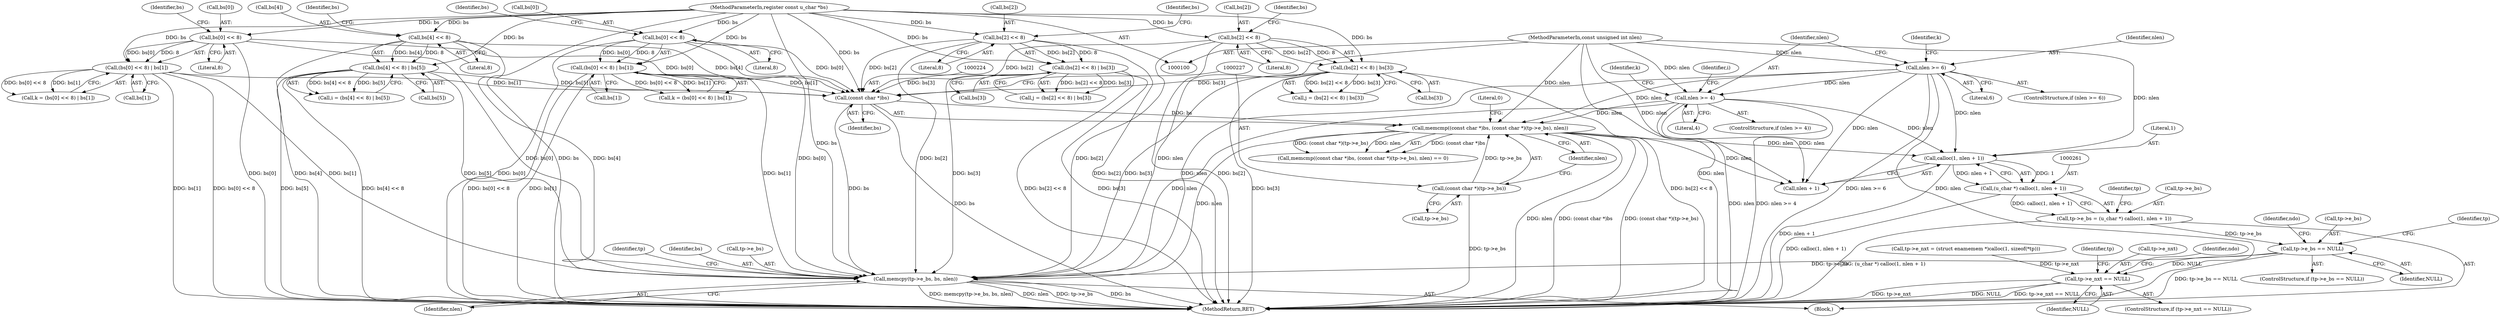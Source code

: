 digraph "1_tcpdump_730fc35968c5433b9e2a829779057f4f9495dc51_1@API" {
"1000262" [label="(Call,calloc(1, nlen + 1))"];
"1000222" [label="(Call,memcmp((const char *)bs, (const char *)(tp->e_bs), nlen))"];
"1000223" [label="(Call,(const char *)bs)"];
"1000167" [label="(Call,bs[2] << 8)"];
"1000102" [label="(MethodParameterIn,register const u_char *bs)"];
"1000156" [label="(Call,bs[0] << 8)"];
"1000139" [label="(Call,bs[4] << 8)"];
"1000117" [label="(Call,bs[0] << 8)"];
"1000116" [label="(Call,(bs[0] << 8) | bs[1])"];
"1000155" [label="(Call,(bs[0] << 8) | bs[1])"];
"1000166" [label="(Call,(bs[2] << 8) | bs[3])"];
"1000128" [label="(Call,bs[2] << 8)"];
"1000138" [label="(Call,(bs[4] << 8) | bs[5])"];
"1000127" [label="(Call,(bs[2] << 8) | bs[3])"];
"1000226" [label="(Call,(const char *)(tp->e_bs))"];
"1000149" [label="(Call,nlen >= 4)"];
"1000110" [label="(Call,nlen >= 6)"];
"1000103" [label="(MethodParameterIn,const unsigned int nlen)"];
"1000260" [label="(Call,(u_char *) calloc(1, nlen + 1))"];
"1000256" [label="(Call,tp->e_bs = (u_char *) calloc(1, nlen + 1))"];
"1000268" [label="(Call,tp->e_bs == NULL)"];
"1000276" [label="(Call,memcpy(tp->e_bs, bs, nlen))"];
"1000294" [label="(Call,tp->e_nxt == NULL)"];
"1000148" [label="(ControlStructure,if (nlen >= 4))"];
"1000110" [label="(Call,nlen >= 6)"];
"1000155" [label="(Call,(bs[0] << 8) | bs[1])"];
"1000294" [label="(Call,tp->e_nxt == NULL)"];
"1000293" [label="(ControlStructure,if (tp->e_nxt == NULL))"];
"1000284" [label="(Identifier,tp)"];
"1000161" [label="(Call,bs[1])"];
"1000276" [label="(Call,memcpy(tp->e_bs, bs, nlen))"];
"1000281" [label="(Identifier,nlen)"];
"1000272" [label="(Identifier,NULL)"];
"1000295" [label="(Call,tp->e_nxt)"];
"1000114" [label="(Call,k = (bs[0] << 8) | bs[1])"];
"1000103" [label="(MethodParameterIn,const unsigned int nlen)"];
"1000167" [label="(Call,bs[2] << 8)"];
"1000157" [label="(Call,bs[0])"];
"1000300" [label="(Identifier,ndo)"];
"1000172" [label="(Call,bs[3])"];
"1000154" [label="(Identifier,k)"];
"1000139" [label="(Call,bs[4] << 8)"];
"1000171" [label="(Literal,8)"];
"1000225" [label="(Identifier,bs)"];
"1000162" [label="(Identifier,bs)"];
"1000267" [label="(ControlStructure,if (tp->e_bs == NULL))"];
"1000104" [label="(Block,)"];
"1000153" [label="(Call,k = (bs[0] << 8) | bs[1])"];
"1000150" [label="(Identifier,nlen)"];
"1000160" [label="(Literal,8)"];
"1000164" [label="(Call,j = (bs[2] << 8) | bs[3])"];
"1000232" [label="(Literal,0)"];
"1000222" [label="(Call,memcmp((const char *)bs, (const char *)(tp->e_bs), nlen))"];
"1000221" [label="(Call,memcmp((const char *)bs, (const char *)(tp->e_bs), nlen) == 0)"];
"1000121" [label="(Literal,8)"];
"1000129" [label="(Call,bs[2])"];
"1000102" [label="(MethodParameterIn,register const u_char *bs)"];
"1000168" [label="(Call,bs[2])"];
"1000128" [label="(Call,bs[2] << 8)"];
"1000268" [label="(Call,tp->e_bs == NULL)"];
"1000274" [label="(Identifier,ndo)"];
"1000280" [label="(Identifier,bs)"];
"1000122" [label="(Call,bs[1])"];
"1000298" [label="(Identifier,NULL)"];
"1000226" [label="(Call,(const char *)(tp->e_bs))"];
"1000277" [label="(Call,tp->e_bs)"];
"1000140" [label="(Call,bs[4])"];
"1000257" [label="(Call,tp->e_bs)"];
"1000145" [label="(Identifier,bs)"];
"1000262" [label="(Call,calloc(1, nlen + 1))"];
"1000180" [label="(Identifier,i)"];
"1000125" [label="(Call,j = (bs[2] << 8) | bs[3])"];
"1000116" [label="(Call,(bs[0] << 8) | bs[1])"];
"1000173" [label="(Identifier,bs)"];
"1000127" [label="(Call,(bs[2] << 8) | bs[3])"];
"1000118" [label="(Call,bs[0])"];
"1000115" [label="(Identifier,k)"];
"1000231" [label="(Identifier,nlen)"];
"1000282" [label="(Call,tp->e_nxt = (struct enamemem *)calloc(1, sizeof(*tp)))"];
"1000260" [label="(Call,(u_char *) calloc(1, nlen + 1))"];
"1000269" [label="(Call,tp->e_bs)"];
"1000228" [label="(Call,tp->e_bs)"];
"1000138" [label="(Call,(bs[4] << 8) | bs[5])"];
"1000112" [label="(Literal,6)"];
"1000117" [label="(Call,bs[0] << 8)"];
"1000149" [label="(Call,nlen >= 4)"];
"1000256" [label="(Call,tp->e_bs = (u_char *) calloc(1, nlen + 1))"];
"1000109" [label="(ControlStructure,if (nlen >= 6))"];
"1000278" [label="(Identifier,tp)"];
"1000166" [label="(Call,(bs[2] << 8) | bs[3])"];
"1000270" [label="(Identifier,tp)"];
"1000151" [label="(Literal,4)"];
"1000144" [label="(Call,bs[5])"];
"1000143" [label="(Literal,8)"];
"1000264" [label="(Call,nlen + 1)"];
"1000132" [label="(Literal,8)"];
"1000156" [label="(Call,bs[0] << 8)"];
"1000303" [label="(Identifier,tp)"];
"1000304" [label="(MethodReturn,RET)"];
"1000263" [label="(Literal,1)"];
"1000123" [label="(Identifier,bs)"];
"1000133" [label="(Call,bs[3])"];
"1000223" [label="(Call,(const char *)bs)"];
"1000136" [label="(Call,i = (bs[4] << 8) | bs[5])"];
"1000134" [label="(Identifier,bs)"];
"1000111" [label="(Identifier,nlen)"];
"1000262" -> "1000260"  [label="AST: "];
"1000262" -> "1000264"  [label="CFG: "];
"1000263" -> "1000262"  [label="AST: "];
"1000264" -> "1000262"  [label="AST: "];
"1000260" -> "1000262"  [label="CFG: "];
"1000262" -> "1000304"  [label="DDG: nlen + 1"];
"1000262" -> "1000260"  [label="DDG: 1"];
"1000262" -> "1000260"  [label="DDG: nlen + 1"];
"1000222" -> "1000262"  [label="DDG: nlen"];
"1000149" -> "1000262"  [label="DDG: nlen"];
"1000110" -> "1000262"  [label="DDG: nlen"];
"1000103" -> "1000262"  [label="DDG: nlen"];
"1000222" -> "1000221"  [label="AST: "];
"1000222" -> "1000231"  [label="CFG: "];
"1000223" -> "1000222"  [label="AST: "];
"1000226" -> "1000222"  [label="AST: "];
"1000231" -> "1000222"  [label="AST: "];
"1000232" -> "1000222"  [label="CFG: "];
"1000222" -> "1000304"  [label="DDG: (const char *)bs"];
"1000222" -> "1000304"  [label="DDG: (const char *)(tp->e_bs)"];
"1000222" -> "1000304"  [label="DDG: nlen"];
"1000222" -> "1000221"  [label="DDG: (const char *)bs"];
"1000222" -> "1000221"  [label="DDG: (const char *)(tp->e_bs)"];
"1000222" -> "1000221"  [label="DDG: nlen"];
"1000223" -> "1000222"  [label="DDG: bs"];
"1000226" -> "1000222"  [label="DDG: tp->e_bs"];
"1000149" -> "1000222"  [label="DDG: nlen"];
"1000110" -> "1000222"  [label="DDG: nlen"];
"1000103" -> "1000222"  [label="DDG: nlen"];
"1000222" -> "1000264"  [label="DDG: nlen"];
"1000222" -> "1000276"  [label="DDG: nlen"];
"1000223" -> "1000225"  [label="CFG: "];
"1000224" -> "1000223"  [label="AST: "];
"1000225" -> "1000223"  [label="AST: "];
"1000227" -> "1000223"  [label="CFG: "];
"1000223" -> "1000304"  [label="DDG: bs"];
"1000167" -> "1000223"  [label="DDG: bs[2]"];
"1000156" -> "1000223"  [label="DDG: bs[0]"];
"1000139" -> "1000223"  [label="DDG: bs[4]"];
"1000117" -> "1000223"  [label="DDG: bs[0]"];
"1000116" -> "1000223"  [label="DDG: bs[1]"];
"1000155" -> "1000223"  [label="DDG: bs[1]"];
"1000166" -> "1000223"  [label="DDG: bs[3]"];
"1000128" -> "1000223"  [label="DDG: bs[2]"];
"1000138" -> "1000223"  [label="DDG: bs[5]"];
"1000127" -> "1000223"  [label="DDG: bs[3]"];
"1000102" -> "1000223"  [label="DDG: bs"];
"1000223" -> "1000276"  [label="DDG: bs"];
"1000167" -> "1000166"  [label="AST: "];
"1000167" -> "1000171"  [label="CFG: "];
"1000168" -> "1000167"  [label="AST: "];
"1000171" -> "1000167"  [label="AST: "];
"1000173" -> "1000167"  [label="CFG: "];
"1000167" -> "1000304"  [label="DDG: bs[2]"];
"1000167" -> "1000166"  [label="DDG: bs[2]"];
"1000167" -> "1000166"  [label="DDG: 8"];
"1000102" -> "1000167"  [label="DDG: bs"];
"1000167" -> "1000276"  [label="DDG: bs[2]"];
"1000102" -> "1000100"  [label="AST: "];
"1000102" -> "1000304"  [label="DDG: bs"];
"1000102" -> "1000117"  [label="DDG: bs"];
"1000102" -> "1000116"  [label="DDG: bs"];
"1000102" -> "1000128"  [label="DDG: bs"];
"1000102" -> "1000127"  [label="DDG: bs"];
"1000102" -> "1000139"  [label="DDG: bs"];
"1000102" -> "1000138"  [label="DDG: bs"];
"1000102" -> "1000156"  [label="DDG: bs"];
"1000102" -> "1000155"  [label="DDG: bs"];
"1000102" -> "1000166"  [label="DDG: bs"];
"1000102" -> "1000276"  [label="DDG: bs"];
"1000156" -> "1000155"  [label="AST: "];
"1000156" -> "1000160"  [label="CFG: "];
"1000157" -> "1000156"  [label="AST: "];
"1000160" -> "1000156"  [label="AST: "];
"1000162" -> "1000156"  [label="CFG: "];
"1000156" -> "1000304"  [label="DDG: bs[0]"];
"1000156" -> "1000155"  [label="DDG: bs[0]"];
"1000156" -> "1000155"  [label="DDG: 8"];
"1000156" -> "1000276"  [label="DDG: bs[0]"];
"1000139" -> "1000138"  [label="AST: "];
"1000139" -> "1000143"  [label="CFG: "];
"1000140" -> "1000139"  [label="AST: "];
"1000143" -> "1000139"  [label="AST: "];
"1000145" -> "1000139"  [label="CFG: "];
"1000139" -> "1000304"  [label="DDG: bs[4]"];
"1000139" -> "1000138"  [label="DDG: bs[4]"];
"1000139" -> "1000138"  [label="DDG: 8"];
"1000139" -> "1000276"  [label="DDG: bs[4]"];
"1000117" -> "1000116"  [label="AST: "];
"1000117" -> "1000121"  [label="CFG: "];
"1000118" -> "1000117"  [label="AST: "];
"1000121" -> "1000117"  [label="AST: "];
"1000123" -> "1000117"  [label="CFG: "];
"1000117" -> "1000304"  [label="DDG: bs[0]"];
"1000117" -> "1000116"  [label="DDG: bs[0]"];
"1000117" -> "1000116"  [label="DDG: 8"];
"1000117" -> "1000276"  [label="DDG: bs[0]"];
"1000116" -> "1000114"  [label="AST: "];
"1000116" -> "1000122"  [label="CFG: "];
"1000122" -> "1000116"  [label="AST: "];
"1000114" -> "1000116"  [label="CFG: "];
"1000116" -> "1000304"  [label="DDG: bs[0] << 8"];
"1000116" -> "1000304"  [label="DDG: bs[1]"];
"1000116" -> "1000114"  [label="DDG: bs[0] << 8"];
"1000116" -> "1000114"  [label="DDG: bs[1]"];
"1000116" -> "1000276"  [label="DDG: bs[1]"];
"1000155" -> "1000153"  [label="AST: "];
"1000155" -> "1000161"  [label="CFG: "];
"1000161" -> "1000155"  [label="AST: "];
"1000153" -> "1000155"  [label="CFG: "];
"1000155" -> "1000304"  [label="DDG: bs[0] << 8"];
"1000155" -> "1000304"  [label="DDG: bs[1]"];
"1000155" -> "1000153"  [label="DDG: bs[0] << 8"];
"1000155" -> "1000153"  [label="DDG: bs[1]"];
"1000155" -> "1000276"  [label="DDG: bs[1]"];
"1000166" -> "1000164"  [label="AST: "];
"1000166" -> "1000172"  [label="CFG: "];
"1000172" -> "1000166"  [label="AST: "];
"1000164" -> "1000166"  [label="CFG: "];
"1000166" -> "1000304"  [label="DDG: bs[3]"];
"1000166" -> "1000304"  [label="DDG: bs[2] << 8"];
"1000166" -> "1000164"  [label="DDG: bs[2] << 8"];
"1000166" -> "1000164"  [label="DDG: bs[3]"];
"1000166" -> "1000276"  [label="DDG: bs[3]"];
"1000128" -> "1000127"  [label="AST: "];
"1000128" -> "1000132"  [label="CFG: "];
"1000129" -> "1000128"  [label="AST: "];
"1000132" -> "1000128"  [label="AST: "];
"1000134" -> "1000128"  [label="CFG: "];
"1000128" -> "1000304"  [label="DDG: bs[2]"];
"1000128" -> "1000127"  [label="DDG: bs[2]"];
"1000128" -> "1000127"  [label="DDG: 8"];
"1000128" -> "1000276"  [label="DDG: bs[2]"];
"1000138" -> "1000136"  [label="AST: "];
"1000138" -> "1000144"  [label="CFG: "];
"1000144" -> "1000138"  [label="AST: "];
"1000136" -> "1000138"  [label="CFG: "];
"1000138" -> "1000304"  [label="DDG: bs[4] << 8"];
"1000138" -> "1000304"  [label="DDG: bs[5]"];
"1000138" -> "1000136"  [label="DDG: bs[4] << 8"];
"1000138" -> "1000136"  [label="DDG: bs[5]"];
"1000138" -> "1000276"  [label="DDG: bs[5]"];
"1000127" -> "1000125"  [label="AST: "];
"1000127" -> "1000133"  [label="CFG: "];
"1000133" -> "1000127"  [label="AST: "];
"1000125" -> "1000127"  [label="CFG: "];
"1000127" -> "1000304"  [label="DDG: bs[3]"];
"1000127" -> "1000304"  [label="DDG: bs[2] << 8"];
"1000127" -> "1000125"  [label="DDG: bs[2] << 8"];
"1000127" -> "1000125"  [label="DDG: bs[3]"];
"1000127" -> "1000276"  [label="DDG: bs[3]"];
"1000226" -> "1000228"  [label="CFG: "];
"1000227" -> "1000226"  [label="AST: "];
"1000228" -> "1000226"  [label="AST: "];
"1000231" -> "1000226"  [label="CFG: "];
"1000226" -> "1000304"  [label="DDG: tp->e_bs"];
"1000149" -> "1000148"  [label="AST: "];
"1000149" -> "1000151"  [label="CFG: "];
"1000150" -> "1000149"  [label="AST: "];
"1000151" -> "1000149"  [label="AST: "];
"1000154" -> "1000149"  [label="CFG: "];
"1000180" -> "1000149"  [label="CFG: "];
"1000149" -> "1000304"  [label="DDG: nlen >= 4"];
"1000149" -> "1000304"  [label="DDG: nlen"];
"1000110" -> "1000149"  [label="DDG: nlen"];
"1000103" -> "1000149"  [label="DDG: nlen"];
"1000149" -> "1000264"  [label="DDG: nlen"];
"1000149" -> "1000276"  [label="DDG: nlen"];
"1000110" -> "1000109"  [label="AST: "];
"1000110" -> "1000112"  [label="CFG: "];
"1000111" -> "1000110"  [label="AST: "];
"1000112" -> "1000110"  [label="AST: "];
"1000115" -> "1000110"  [label="CFG: "];
"1000150" -> "1000110"  [label="CFG: "];
"1000110" -> "1000304"  [label="DDG: nlen >= 6"];
"1000110" -> "1000304"  [label="DDG: nlen"];
"1000103" -> "1000110"  [label="DDG: nlen"];
"1000110" -> "1000264"  [label="DDG: nlen"];
"1000110" -> "1000276"  [label="DDG: nlen"];
"1000103" -> "1000100"  [label="AST: "];
"1000103" -> "1000304"  [label="DDG: nlen"];
"1000103" -> "1000264"  [label="DDG: nlen"];
"1000103" -> "1000276"  [label="DDG: nlen"];
"1000260" -> "1000256"  [label="AST: "];
"1000261" -> "1000260"  [label="AST: "];
"1000256" -> "1000260"  [label="CFG: "];
"1000260" -> "1000304"  [label="DDG: calloc(1, nlen + 1)"];
"1000260" -> "1000256"  [label="DDG: calloc(1, nlen + 1)"];
"1000256" -> "1000104"  [label="AST: "];
"1000257" -> "1000256"  [label="AST: "];
"1000270" -> "1000256"  [label="CFG: "];
"1000256" -> "1000304"  [label="DDG: (u_char *) calloc(1, nlen + 1)"];
"1000256" -> "1000268"  [label="DDG: tp->e_bs"];
"1000268" -> "1000267"  [label="AST: "];
"1000268" -> "1000272"  [label="CFG: "];
"1000269" -> "1000268"  [label="AST: "];
"1000272" -> "1000268"  [label="AST: "];
"1000274" -> "1000268"  [label="CFG: "];
"1000278" -> "1000268"  [label="CFG: "];
"1000268" -> "1000304"  [label="DDG: tp->e_bs == NULL"];
"1000268" -> "1000276"  [label="DDG: tp->e_bs"];
"1000268" -> "1000294"  [label="DDG: NULL"];
"1000276" -> "1000104"  [label="AST: "];
"1000276" -> "1000281"  [label="CFG: "];
"1000277" -> "1000276"  [label="AST: "];
"1000280" -> "1000276"  [label="AST: "];
"1000281" -> "1000276"  [label="AST: "];
"1000284" -> "1000276"  [label="CFG: "];
"1000276" -> "1000304"  [label="DDG: bs"];
"1000276" -> "1000304"  [label="DDG: memcpy(tp->e_bs, bs, nlen)"];
"1000276" -> "1000304"  [label="DDG: nlen"];
"1000276" -> "1000304"  [label="DDG: tp->e_bs"];
"1000294" -> "1000293"  [label="AST: "];
"1000294" -> "1000298"  [label="CFG: "];
"1000295" -> "1000294"  [label="AST: "];
"1000298" -> "1000294"  [label="AST: "];
"1000300" -> "1000294"  [label="CFG: "];
"1000303" -> "1000294"  [label="CFG: "];
"1000294" -> "1000304"  [label="DDG: NULL"];
"1000294" -> "1000304"  [label="DDG: tp->e_nxt == NULL"];
"1000294" -> "1000304"  [label="DDG: tp->e_nxt"];
"1000282" -> "1000294"  [label="DDG: tp->e_nxt"];
}

